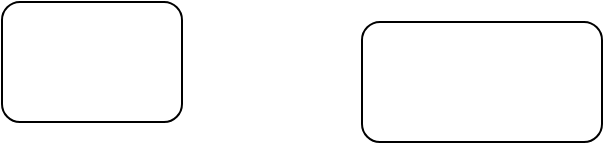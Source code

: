 <mxfile version="14.9.0" type="device"><diagram id="R2lEEEUBdFMjLlhIrx00" name="Page-1"><mxGraphModel dx="2062" dy="1121" grid="1" gridSize="10" guides="1" tooltips="1" connect="1" arrows="1" fold="1" page="1" pageScale="1" pageWidth="850" pageHeight="1100" math="0" shadow="0" extFonts="Permanent Marker^https://fonts.googleapis.com/css?family=Permanent+Marker"><root><mxCell id="0"/><mxCell id="1" parent="0"/><mxCell id="5qJWdRTlCaqiEPOmvoms-1" value="" style="rounded=1;whiteSpace=wrap;html=1;" vertex="1" parent="1"><mxGeometry x="100" y="340" width="90" height="60" as="geometry"/></mxCell><mxCell id="5qJWdRTlCaqiEPOmvoms-2" value="" style="rounded=1;whiteSpace=wrap;html=1;" vertex="1" parent="1"><mxGeometry x="280" y="350" width="120" height="60" as="geometry"/></mxCell></root></mxGraphModel></diagram></mxfile>